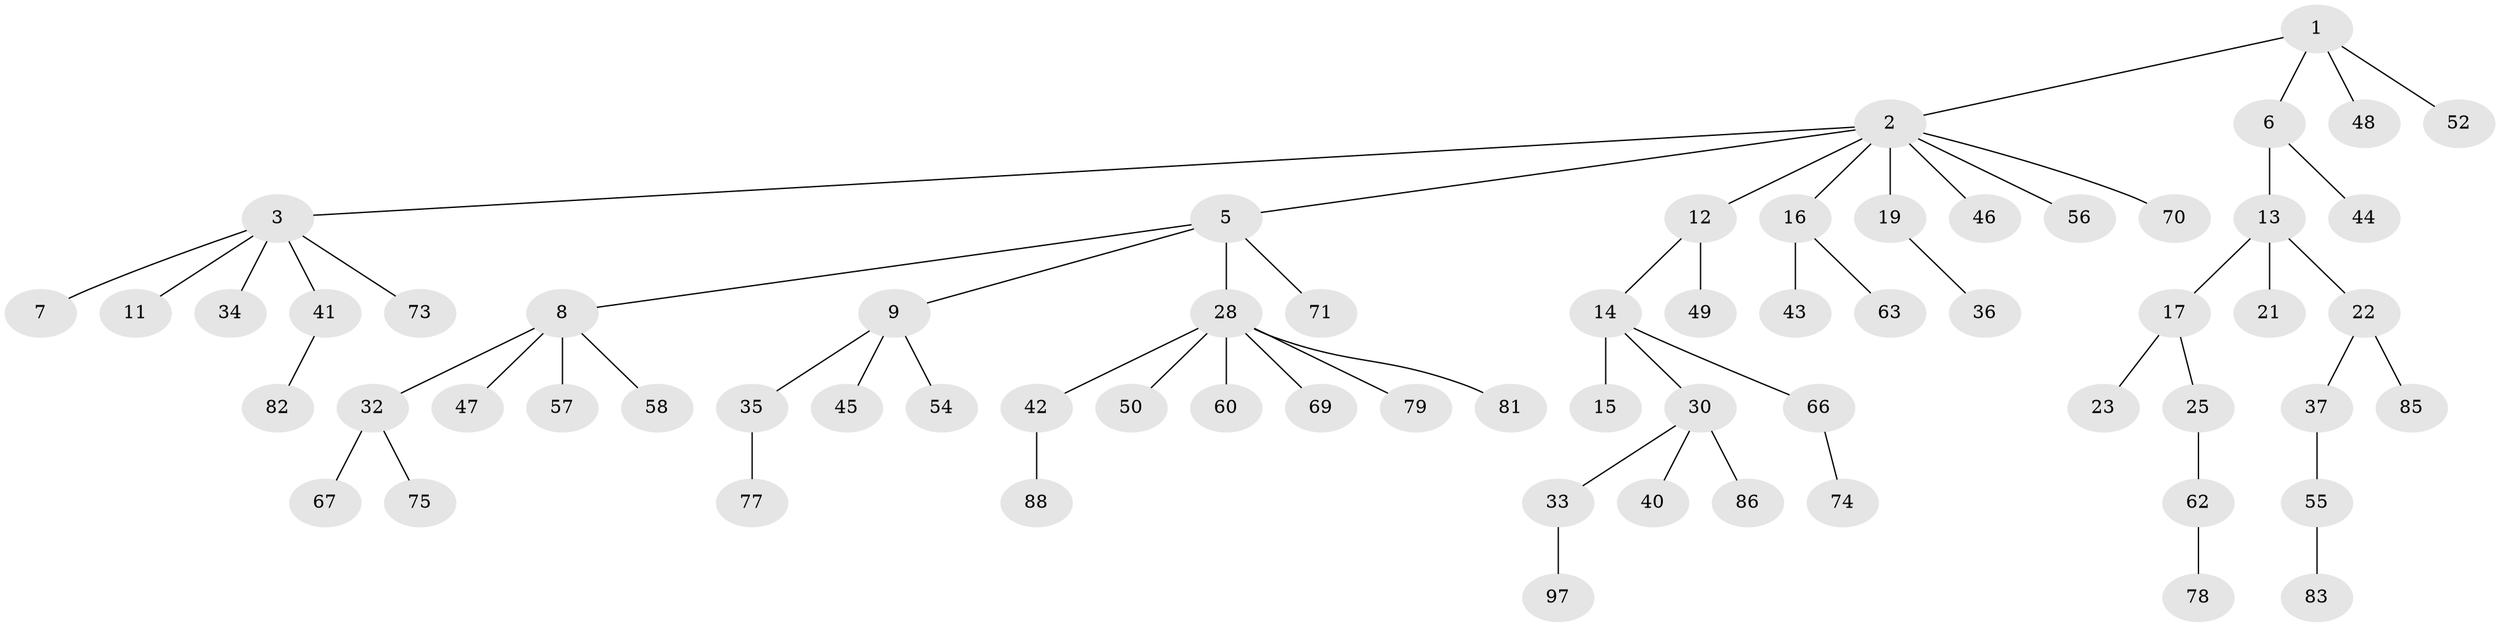 // Generated by graph-tools (version 1.1) at 2025/24/03/03/25 07:24:09]
// undirected, 66 vertices, 65 edges
graph export_dot {
graph [start="1"]
  node [color=gray90,style=filled];
  1 [super="+38"];
  2 [super="+4"];
  3 [super="+20"];
  5 [super="+65"];
  6 [super="+18"];
  7 [super="+80"];
  8 [super="+27"];
  9 [super="+10"];
  11 [super="+29"];
  12;
  13 [super="+72"];
  14 [super="+26"];
  15 [super="+39"];
  16;
  17;
  19 [super="+59"];
  21 [super="+51"];
  22 [super="+24"];
  23 [super="+53"];
  25 [super="+94"];
  28 [super="+31"];
  30;
  32 [super="+64"];
  33 [super="+61"];
  34;
  35 [super="+68"];
  36;
  37;
  40;
  41;
  42;
  43 [super="+84"];
  44;
  45 [super="+95"];
  46;
  47;
  48 [super="+96"];
  49;
  50 [super="+76"];
  52;
  54;
  55 [super="+87"];
  56;
  57;
  58;
  60;
  62;
  63 [super="+90"];
  66 [super="+91"];
  67;
  69;
  70;
  71 [super="+89"];
  73;
  74;
  75;
  77;
  78;
  79 [super="+92"];
  81;
  82;
  83;
  85;
  86;
  88 [super="+93"];
  97;
  1 -- 2;
  1 -- 6;
  1 -- 52;
  1 -- 48;
  2 -- 3;
  2 -- 5;
  2 -- 16;
  2 -- 46;
  2 -- 70;
  2 -- 56;
  2 -- 19;
  2 -- 12;
  3 -- 7;
  3 -- 11;
  3 -- 34;
  3 -- 73;
  3 -- 41;
  5 -- 8;
  5 -- 9;
  5 -- 28;
  5 -- 71;
  6 -- 13;
  6 -- 44;
  8 -- 58;
  8 -- 57;
  8 -- 32;
  8 -- 47;
  9 -- 35;
  9 -- 45;
  9 -- 54;
  12 -- 14;
  12 -- 49;
  13 -- 17;
  13 -- 21;
  13 -- 22;
  14 -- 15;
  14 -- 30;
  14 -- 66;
  16 -- 43;
  16 -- 63;
  17 -- 23;
  17 -- 25;
  19 -- 36;
  22 -- 37;
  22 -- 85;
  25 -- 62;
  28 -- 42;
  28 -- 50;
  28 -- 60;
  28 -- 69;
  28 -- 79;
  28 -- 81;
  30 -- 33;
  30 -- 40;
  30 -- 86;
  32 -- 67;
  32 -- 75;
  33 -- 97;
  35 -- 77;
  37 -- 55;
  41 -- 82;
  42 -- 88;
  55 -- 83;
  62 -- 78;
  66 -- 74;
}
